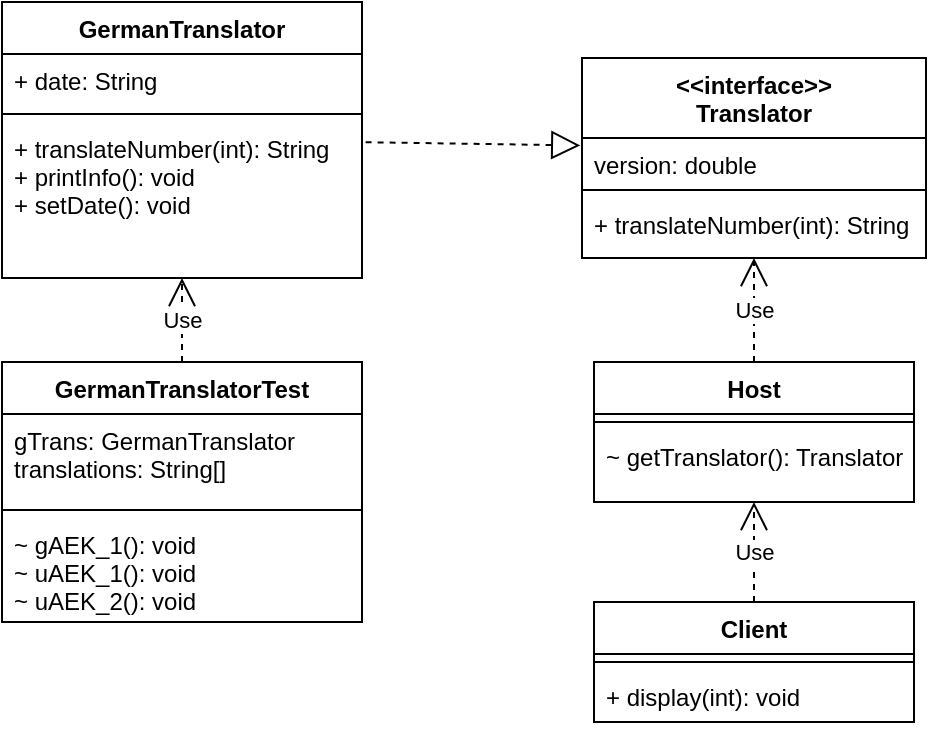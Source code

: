 <mxfile version="20.4.0" type="github"><diagram id="C5RBs43oDa-KdzZeNtuy" name="Page-1"><mxGraphModel dx="1422" dy="766" grid="1" gridSize="10" guides="1" tooltips="1" connect="1" arrows="1" fold="1" page="1" pageScale="1" pageWidth="827" pageHeight="1169" math="0" shadow="0"><root><mxCell id="WIyWlLk6GJQsqaUBKTNV-0"/><mxCell id="WIyWlLk6GJQsqaUBKTNV-1" parent="WIyWlLk6GJQsqaUBKTNV-0"/><mxCell id="zkfFHV4jXpPFQw0GAbJ--17" value="&lt;&lt;interface&gt;&gt;&#10;Translator" style="swimlane;fontStyle=1;align=center;verticalAlign=top;childLayout=stackLayout;horizontal=1;startSize=40;horizontalStack=0;resizeParent=1;resizeLast=0;collapsible=1;marginBottom=0;rounded=0;shadow=0;strokeWidth=1;" parent="WIyWlLk6GJQsqaUBKTNV-1" vertex="1"><mxGeometry x="600" y="98" width="172" height="100" as="geometry"><mxRectangle x="508" y="90" width="160" height="26" as="alternateBounds"/></mxGeometry></mxCell><mxCell id="zkfFHV4jXpPFQw0GAbJ--22" value="version: double" style="text;align=left;verticalAlign=top;spacingLeft=4;spacingRight=4;overflow=hidden;rotatable=0;points=[[0,0.5],[1,0.5]];portConstraint=eastwest;rounded=0;shadow=0;html=0;" parent="zkfFHV4jXpPFQw0GAbJ--17" vertex="1"><mxGeometry y="40" width="172" height="22" as="geometry"/></mxCell><mxCell id="zkfFHV4jXpPFQw0GAbJ--23" value="" style="line;html=1;strokeWidth=1;align=left;verticalAlign=middle;spacingTop=-1;spacingLeft=3;spacingRight=3;rotatable=0;labelPosition=right;points=[];portConstraint=eastwest;" parent="zkfFHV4jXpPFQw0GAbJ--17" vertex="1"><mxGeometry y="62" width="172" height="8" as="geometry"/></mxCell><mxCell id="zkfFHV4jXpPFQw0GAbJ--24" value="+ translateNumber(int): String" style="text;align=left;verticalAlign=top;spacingLeft=4;spacingRight=4;overflow=hidden;rotatable=0;points=[[0,0.5],[1,0.5]];portConstraint=eastwest;" parent="zkfFHV4jXpPFQw0GAbJ--17" vertex="1"><mxGeometry y="70" width="172" height="26" as="geometry"/></mxCell><mxCell id="zkfFHV4jXpPFQw0GAbJ--0" value="GermanTranslator" style="swimlane;fontStyle=1;align=center;verticalAlign=top;childLayout=stackLayout;horizontal=1;startSize=26;horizontalStack=0;resizeParent=1;resizeLast=0;collapsible=1;marginBottom=0;rounded=0;shadow=0;strokeWidth=1;" parent="WIyWlLk6GJQsqaUBKTNV-1" vertex="1"><mxGeometry x="310" y="70" width="180" height="138" as="geometry"><mxRectangle x="230" y="140" width="160" height="26" as="alternateBounds"/></mxGeometry></mxCell><mxCell id="zkfFHV4jXpPFQw0GAbJ--2" value="+ date: String" style="text;align=left;verticalAlign=top;spacingLeft=4;spacingRight=4;overflow=hidden;rotatable=0;points=[[0,0.5],[1,0.5]];portConstraint=eastwest;rounded=0;shadow=0;html=0;" parent="zkfFHV4jXpPFQw0GAbJ--0" vertex="1"><mxGeometry y="26" width="180" height="26" as="geometry"/></mxCell><mxCell id="zkfFHV4jXpPFQw0GAbJ--4" value="" style="line;html=1;strokeWidth=1;align=left;verticalAlign=middle;spacingTop=-1;spacingLeft=3;spacingRight=3;rotatable=0;labelPosition=right;points=[];portConstraint=eastwest;" parent="zkfFHV4jXpPFQw0GAbJ--0" vertex="1"><mxGeometry y="52" width="180" height="8" as="geometry"/></mxCell><mxCell id="zkfFHV4jXpPFQw0GAbJ--5" value="+ translateNumber(int): String&#10;+ printInfo(): void&#10;+ setDate(): void" style="text;align=left;verticalAlign=top;spacingLeft=4;spacingRight=4;overflow=hidden;rotatable=0;points=[[0,0.5],[1,0.5]];portConstraint=eastwest;" parent="zkfFHV4jXpPFQw0GAbJ--0" vertex="1"><mxGeometry y="60" width="180" height="50" as="geometry"/></mxCell><mxCell id="zkfFHV4jXpPFQw0GAbJ--6" value="Host" style="swimlane;fontStyle=1;align=center;verticalAlign=top;childLayout=stackLayout;horizontal=1;startSize=26;horizontalStack=0;resizeParent=1;resizeLast=0;collapsible=1;marginBottom=0;rounded=0;shadow=0;strokeWidth=1;" parent="WIyWlLk6GJQsqaUBKTNV-1" vertex="1"><mxGeometry x="606" y="250" width="160" height="70" as="geometry"><mxRectangle x="130" y="380" width="160" height="26" as="alternateBounds"/></mxGeometry></mxCell><mxCell id="zkfFHV4jXpPFQw0GAbJ--9" value="" style="line;html=1;strokeWidth=1;align=left;verticalAlign=middle;spacingTop=-1;spacingLeft=3;spacingRight=3;rotatable=0;labelPosition=right;points=[];portConstraint=eastwest;" parent="zkfFHV4jXpPFQw0GAbJ--6" vertex="1"><mxGeometry y="26" width="160" height="8" as="geometry"/></mxCell><mxCell id="zkfFHV4jXpPFQw0GAbJ--11" value="~ getTranslator(): Translator" style="text;align=left;verticalAlign=top;spacingLeft=4;spacingRight=4;overflow=hidden;rotatable=0;points=[[0,0.5],[1,0.5]];portConstraint=eastwest;" parent="zkfFHV4jXpPFQw0GAbJ--6" vertex="1"><mxGeometry y="34" width="160" height="26" as="geometry"/></mxCell><mxCell id="gebUEG2oBZb2zGLOuJFp-4" value="GermanTranslatorTest" style="swimlane;fontStyle=1;align=center;verticalAlign=top;childLayout=stackLayout;horizontal=1;startSize=26;horizontalStack=0;resizeParent=1;resizeLast=0;collapsible=1;marginBottom=0;rounded=0;shadow=0;strokeWidth=1;" parent="WIyWlLk6GJQsqaUBKTNV-1" vertex="1"><mxGeometry x="310" y="250" width="180" height="130" as="geometry"><mxRectangle x="230" y="140" width="160" height="26" as="alternateBounds"/></mxGeometry></mxCell><mxCell id="gebUEG2oBZb2zGLOuJFp-5" value="gTrans: GermanTranslator&#10;translations: String[]" style="text;align=left;verticalAlign=top;spacingLeft=4;spacingRight=4;overflow=hidden;rotatable=0;points=[[0,0.5],[1,0.5]];portConstraint=eastwest;rounded=0;shadow=0;html=0;" parent="gebUEG2oBZb2zGLOuJFp-4" vertex="1"><mxGeometry y="26" width="180" height="44" as="geometry"/></mxCell><mxCell id="gebUEG2oBZb2zGLOuJFp-6" value="" style="line;html=1;strokeWidth=1;align=left;verticalAlign=middle;spacingTop=-1;spacingLeft=3;spacingRight=3;rotatable=0;labelPosition=right;points=[];portConstraint=eastwest;" parent="gebUEG2oBZb2zGLOuJFp-4" vertex="1"><mxGeometry y="70" width="180" height="8" as="geometry"/></mxCell><mxCell id="gebUEG2oBZb2zGLOuJFp-7" value="~ gAEK_1(): void&#10;~ uAEK_1(): void&#10;~ uAEK_2(): void" style="text;align=left;verticalAlign=top;spacingLeft=4;spacingRight=4;overflow=hidden;rotatable=0;points=[[0,0.5],[1,0.5]];portConstraint=eastwest;" parent="gebUEG2oBZb2zGLOuJFp-4" vertex="1"><mxGeometry y="78" width="180" height="50" as="geometry"/></mxCell><mxCell id="W9qPhXs5054VD7jGct2l-0" value="Client" style="swimlane;fontStyle=1;align=center;verticalAlign=top;childLayout=stackLayout;horizontal=1;startSize=26;horizontalStack=0;resizeParent=1;resizeParentMax=0;resizeLast=0;collapsible=1;marginBottom=0;" parent="WIyWlLk6GJQsqaUBKTNV-1" vertex="1"><mxGeometry x="606" y="370" width="160" height="60" as="geometry"/></mxCell><mxCell id="W9qPhXs5054VD7jGct2l-2" value="" style="line;strokeWidth=1;fillColor=none;align=left;verticalAlign=middle;spacingTop=-1;spacingLeft=3;spacingRight=3;rotatable=0;labelPosition=right;points=[];portConstraint=eastwest;strokeColor=inherit;" parent="W9qPhXs5054VD7jGct2l-0" vertex="1"><mxGeometry y="26" width="160" height="8" as="geometry"/></mxCell><mxCell id="W9qPhXs5054VD7jGct2l-3" value="+ display(int): void" style="text;strokeColor=none;fillColor=none;align=left;verticalAlign=top;spacingLeft=4;spacingRight=4;overflow=hidden;rotatable=0;points=[[0,0.5],[1,0.5]];portConstraint=eastwest;" parent="W9qPhXs5054VD7jGct2l-0" vertex="1"><mxGeometry y="34" width="160" height="26" as="geometry"/></mxCell><mxCell id="W9qPhXs5054VD7jGct2l-5" value="Use" style="endArrow=open;endSize=12;dashed=1;html=1;rounded=0;exitX=0.5;exitY=0;exitDx=0;exitDy=0;entryX=0.5;entryY=1;entryDx=0;entryDy=0;" parent="WIyWlLk6GJQsqaUBKTNV-1" source="gebUEG2oBZb2zGLOuJFp-4" edge="1" target="zkfFHV4jXpPFQw0GAbJ--0"><mxGeometry width="160" relative="1" as="geometry"><mxPoint x="320" y="320" as="sourcePoint"/><mxPoint x="260" y="200" as="targetPoint"/></mxGeometry></mxCell><mxCell id="W9qPhXs5054VD7jGct2l-6" value="Use" style="endArrow=open;endSize=12;dashed=1;html=1;rounded=0;entryX=0.5;entryY=1;entryDx=0;entryDy=0;" parent="WIyWlLk6GJQsqaUBKTNV-1" source="W9qPhXs5054VD7jGct2l-0" target="zkfFHV4jXpPFQw0GAbJ--6" edge="1"><mxGeometry width="160" relative="1" as="geometry"><mxPoint x="320" y="530" as="sourcePoint"/><mxPoint x="480" y="520" as="targetPoint"/></mxGeometry></mxCell><mxCell id="W9qPhXs5054VD7jGct2l-7" value="" style="endArrow=block;dashed=1;endFill=0;endSize=12;html=1;rounded=0;exitX=1.01;exitY=0.202;exitDx=0;exitDy=0;exitPerimeter=0;entryX=-0.005;entryY=0.169;entryDx=0;entryDy=0;entryPerimeter=0;" parent="WIyWlLk6GJQsqaUBKTNV-1" source="zkfFHV4jXpPFQw0GAbJ--5" target="zkfFHV4jXpPFQw0GAbJ--22" edge="1"><mxGeometry width="160" relative="1" as="geometry"><mxPoint x="330" y="128.55" as="sourcePoint"/><mxPoint x="490" y="128.55" as="targetPoint"/></mxGeometry></mxCell><mxCell id="W9qPhXs5054VD7jGct2l-8" value="Use" style="endArrow=open;endSize=12;dashed=1;html=1;rounded=0;exitX=0.5;exitY=0;exitDx=0;exitDy=0;entryX=0.5;entryY=1;entryDx=0;entryDy=0;" parent="WIyWlLk6GJQsqaUBKTNV-1" source="zkfFHV4jXpPFQw0GAbJ--6" edge="1" target="zkfFHV4jXpPFQw0GAbJ--17"><mxGeometry width="160" relative="1" as="geometry"><mxPoint x="460" y="280" as="sourcePoint"/><mxPoint x="570" y="190" as="targetPoint"/></mxGeometry></mxCell></root></mxGraphModel></diagram></mxfile>